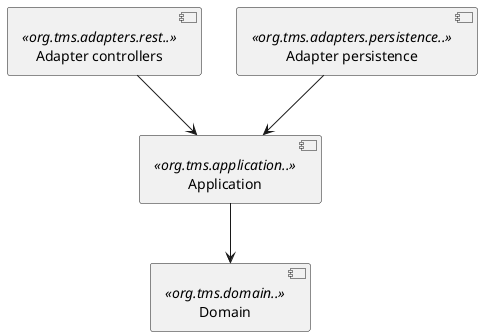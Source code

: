 @startuml

[Adapter controllers] <<org.tms.adapters.rest..>>
[Adapter persistence] <<org.tms.adapters.persistence..>>

[Application] <<org.tms.application..>>
[Domain] <<org.tms.domain..>>

'dependencies
[Application] --> [Domain]
[Adapter persistence] --> [Application]
[Adapter controllers] --> [Application]

@enduml
